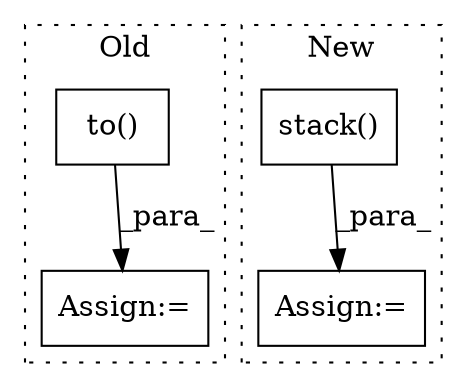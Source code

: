 digraph G {
subgraph cluster0 {
1 [label="to()" a="75" s="1070,1086" l="10,1" shape="box"];
4 [label="Assign:=" a="68" s="1866" l="3" shape="box"];
label = "Old";
style="dotted";
}
subgraph cluster1 {
2 [label="stack()" a="75" s="2067,2130" l="12,8" shape="box"];
3 [label="Assign:=" a="68" s="2064" l="3" shape="box"];
label = "New";
style="dotted";
}
1 -> 4 [label="_para_"];
2 -> 3 [label="_para_"];
}